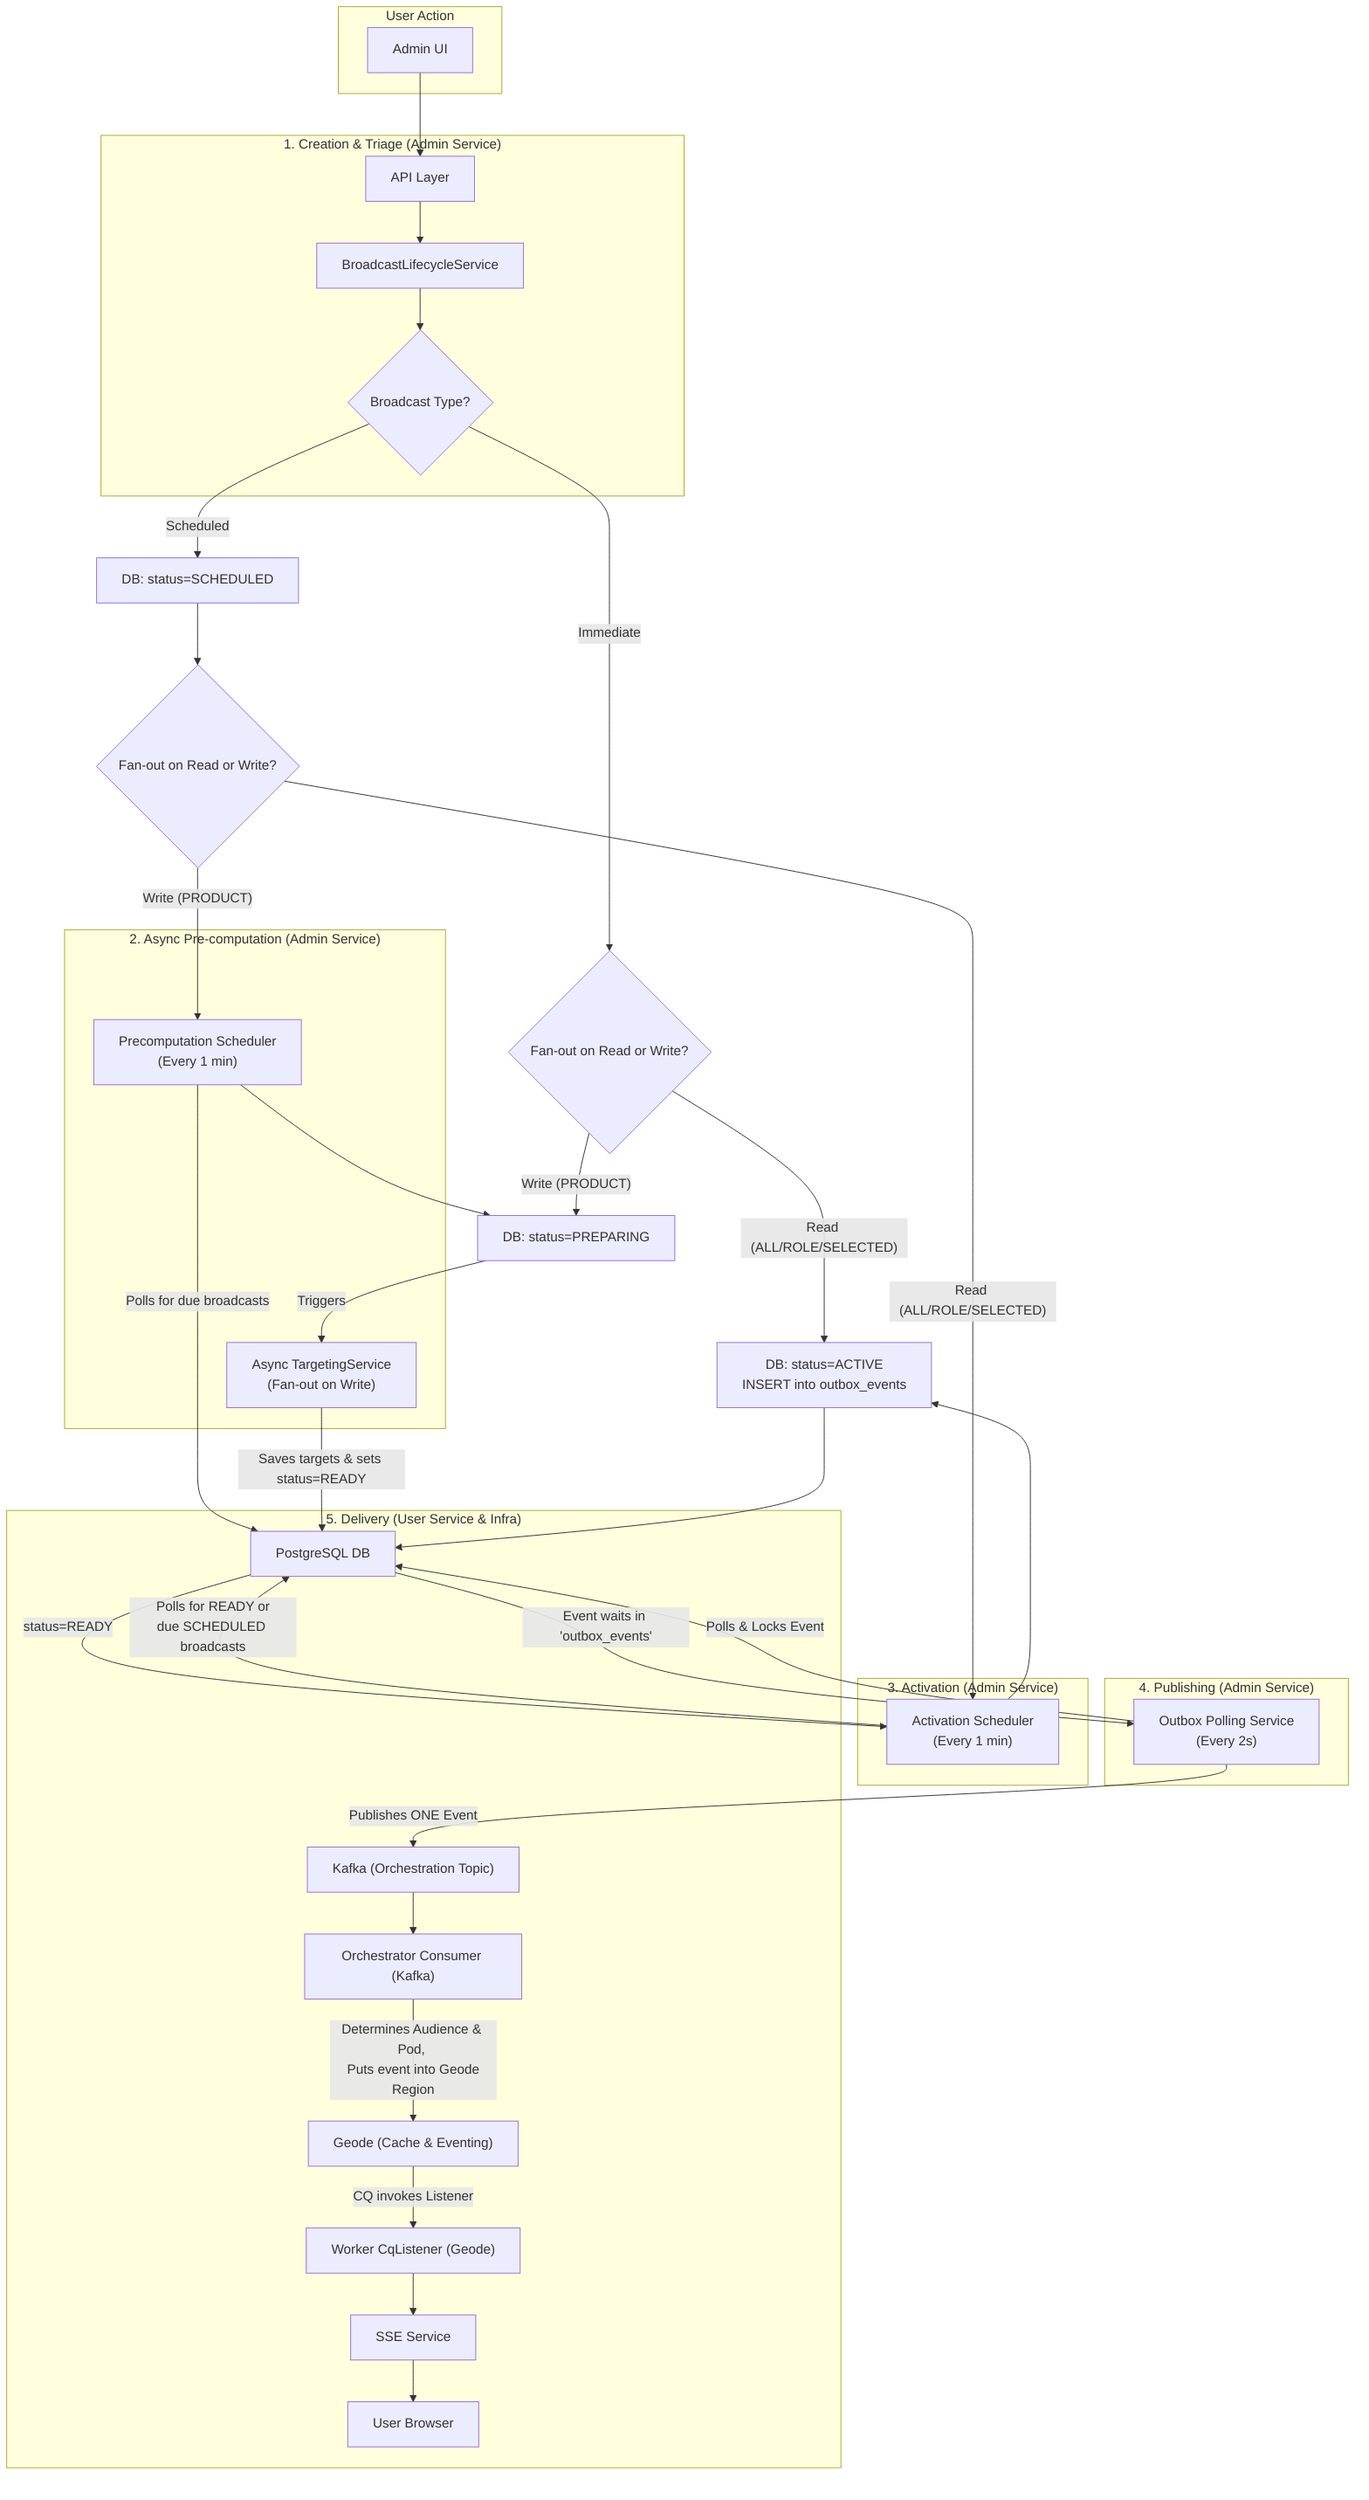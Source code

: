 graph TD
    subgraph "User Action"
        AdminUI[Admin UI]
    end

    subgraph "1. Creation & Triage (Admin Service)"
        AdminAPI["API Layer"]
        LifecycleSvc["BroadcastLifecycleService"]
        CreationTriage{"Broadcast Type?"}
    end

    subgraph "2. Async Pre-computation (Admin Service)"
        PrecomputationScheduler["Precomputation Scheduler<br/>(Every 1 min)"]
        AsyncPrecomputation["Async TargetingService<br/>(Fan-out on Write)"]
    end
    
    subgraph "3. Activation (Admin Service)"
        ActivationScheduler["Activation Scheduler<br/>(Every 1 min)"]
    end

    subgraph "4. Publishing (Admin Service)"
        OutboxPoller["Outbox Polling Service<br/>(Every 2s)"]
    end

    subgraph "5. Delivery (User Service & Infra)"
        OrchestratorConsumer["Orchestrator Consumer (Kafka)"]
        WorkerCqListener["Worker CqListener (Geode)"]
        SseService["SSE Service"]
        Kafka["Kafka (Orchestration Topic)"]
        Geode["Geode (Cache & Eventing)"]
        Postgres["PostgreSQL DB"]
        User[User Browser]
    end
    
    %% --- FLOW START ---
    AdminUI --> AdminAPI --> LifecycleSvc --> CreationTriage

    %% --- PATH A: IMMEDIATE BROADCASTS ---
    CreationTriage -- "Immediate" --> ImmediateType{"Fan-out on Read or Write?"}
    ImmediateType -- "Read (ALL/ROLE/SELECTED)" --> SaveActiveAndOutbox["DB: status=ACTIVE<br/>INSERT into outbox_events"]
    ImmediateType -- "Write (PRODUCT)" --> SavePreparing["DB: status=PREPARING"]
    
    SavePreparing -- "Triggers" --> AsyncPrecomputation

    %% --- PATH B: SCHEDULED BROADCASTS ---
    CreationTriage -- "Scheduled" --> SaveScheduled["DB: status=SCHEDULED"]
    SaveScheduled --> ScheduledType{"Fan-out on Read or Write?"}
    
    ScheduledType -- "Write (PRODUCT)" --> PrecomputationScheduler
    PrecomputationScheduler -- "Polls for due broadcasts" --> Postgres
    PrecomputationScheduler --> SavePreparing
    
    ScheduledType -- "Read (ALL/ROLE/SELECTED)" --> ActivationScheduler

    %% --- PRECOMPUTATION & ACTIVATION FLOW ---
    AsyncPrecomputation -- "Saves targets & sets status=READY" --> Postgres
    Postgres -- "status=READY" --> ActivationScheduler
    
    ActivationScheduler -- "Polls for READY or<br/>due SCHEDULED broadcasts" --> Postgres
    ActivationScheduler --> SaveActiveAndOutbox
    
    %% --- CONVERGENCE & PUBLISHING ---
    SaveActiveAndOutbox --> Postgres
    Postgres -- "Event waits in 'outbox_events'" --> OutboxPoller
    OutboxPoller -- "Polls & Locks Event" --> Postgres
    OutboxPoller -- "Publishes ONE Event" --> Kafka

    %% --- DELIVERY ---
    Kafka --> OrchestratorConsumer
    OrchestratorConsumer -- "Determines Audience & Pod, <br/> Puts event into Geode Region" --> Geode
    Geode -- "CQ invokes Listener" --> WorkerCqListener
    WorkerCqListener --> SseService
    SseService --> User